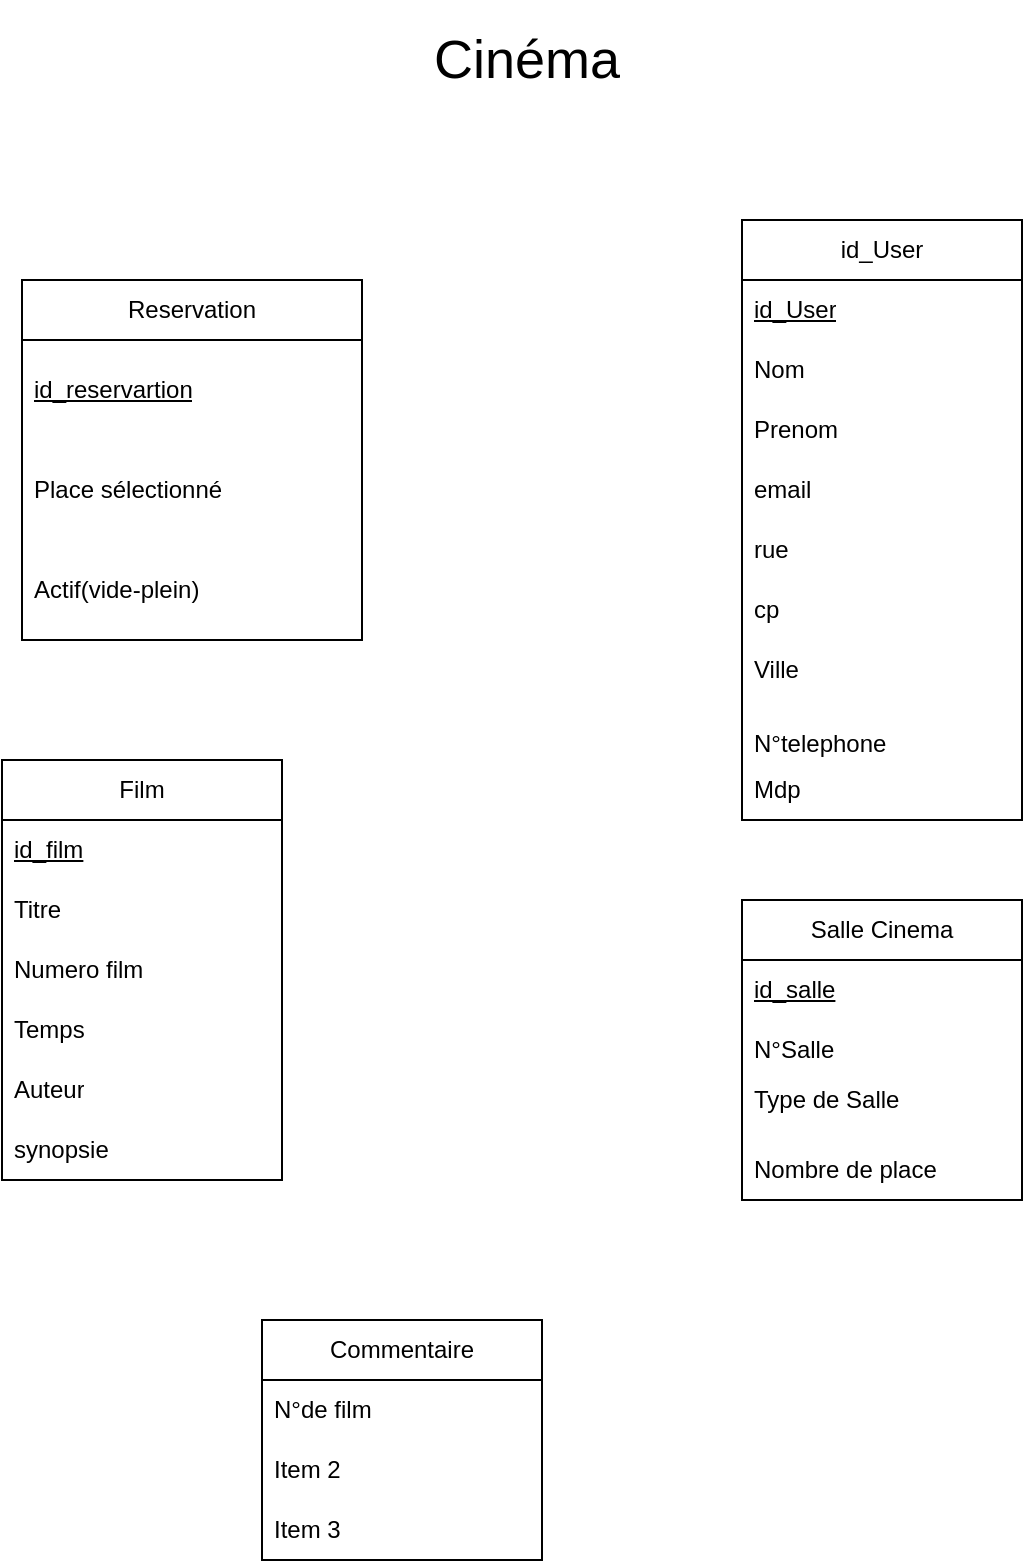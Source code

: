 <mxfile version="22.1.5" type="device">
  <diagram name="Page-1" id="dKhvRoD4ohJ00_OikvO2">
    <mxGraphModel dx="794" dy="422" grid="1" gridSize="10" guides="1" tooltips="1" connect="1" arrows="1" fold="1" page="1" pageScale="1" pageWidth="827" pageHeight="1169" math="0" shadow="0">
      <root>
        <mxCell id="0" />
        <mxCell id="1" parent="0" />
        <mxCell id="acUhJ0ISKE8Ojgcq4XuN-1" value="&lt;div&gt;Reservation &lt;/div&gt;" style="swimlane;fontStyle=0;childLayout=stackLayout;horizontal=1;startSize=30;horizontalStack=0;resizeParent=1;resizeParentMax=0;resizeLast=0;collapsible=1;marginBottom=0;whiteSpace=wrap;html=1;" vertex="1" parent="1">
          <mxGeometry x="110" y="140" width="170" height="180" as="geometry" />
        </mxCell>
        <mxCell id="acUhJ0ISKE8Ojgcq4XuN-2" value="&lt;div&gt;&lt;u&gt;id_reservartion&lt;/u&gt;&lt;/div&gt;" style="text;strokeColor=none;fillColor=none;align=left;verticalAlign=middle;spacingLeft=4;spacingRight=4;overflow=hidden;points=[[0,0.5],[1,0.5]];portConstraint=eastwest;rotatable=0;whiteSpace=wrap;html=1;" vertex="1" parent="acUhJ0ISKE8Ojgcq4XuN-1">
          <mxGeometry y="30" width="170" height="50" as="geometry" />
        </mxCell>
        <mxCell id="acUhJ0ISKE8Ojgcq4XuN-22" value="Place sélectionné " style="text;strokeColor=none;fillColor=none;align=left;verticalAlign=middle;spacingLeft=4;spacingRight=4;overflow=hidden;points=[[0,0.5],[1,0.5]];portConstraint=eastwest;rotatable=0;whiteSpace=wrap;html=1;" vertex="1" parent="acUhJ0ISKE8Ojgcq4XuN-1">
          <mxGeometry y="80" width="170" height="50" as="geometry" />
        </mxCell>
        <mxCell id="acUhJ0ISKE8Ojgcq4XuN-35" value="&lt;div&gt;Actif(vide-plein)&lt;/div&gt;" style="text;strokeColor=none;fillColor=none;align=left;verticalAlign=middle;spacingLeft=4;spacingRight=4;overflow=hidden;points=[[0,0.5],[1,0.5]];portConstraint=eastwest;rotatable=0;whiteSpace=wrap;html=1;" vertex="1" parent="acUhJ0ISKE8Ojgcq4XuN-1">
          <mxGeometry y="130" width="170" height="50" as="geometry" />
        </mxCell>
        <mxCell id="acUhJ0ISKE8Ojgcq4XuN-5" value="id_User" style="swimlane;fontStyle=0;childLayout=stackLayout;horizontal=1;startSize=30;horizontalStack=0;resizeParent=1;resizeParentMax=0;resizeLast=0;collapsible=1;marginBottom=0;whiteSpace=wrap;html=1;" vertex="1" parent="1">
          <mxGeometry x="470" y="110" width="140" height="300" as="geometry" />
        </mxCell>
        <mxCell id="acUhJ0ISKE8Ojgcq4XuN-6" value="&lt;u&gt;id_User&lt;/u&gt;" style="text;strokeColor=none;fillColor=none;align=left;verticalAlign=middle;spacingLeft=4;spacingRight=4;overflow=hidden;points=[[0,0.5],[1,0.5]];portConstraint=eastwest;rotatable=0;whiteSpace=wrap;html=1;" vertex="1" parent="acUhJ0ISKE8Ojgcq4XuN-5">
          <mxGeometry y="30" width="140" height="30" as="geometry" />
        </mxCell>
        <mxCell id="acUhJ0ISKE8Ojgcq4XuN-7" value="Nom" style="text;strokeColor=none;fillColor=none;align=left;verticalAlign=middle;spacingLeft=4;spacingRight=4;overflow=hidden;points=[[0,0.5],[1,0.5]];portConstraint=eastwest;rotatable=0;whiteSpace=wrap;html=1;" vertex="1" parent="acUhJ0ISKE8Ojgcq4XuN-5">
          <mxGeometry y="60" width="140" height="30" as="geometry" />
        </mxCell>
        <mxCell id="acUhJ0ISKE8Ojgcq4XuN-8" value="Prenom" style="text;strokeColor=none;fillColor=none;align=left;verticalAlign=middle;spacingLeft=4;spacingRight=4;overflow=hidden;points=[[0,0.5],[1,0.5]];portConstraint=eastwest;rotatable=0;whiteSpace=wrap;html=1;" vertex="1" parent="acUhJ0ISKE8Ojgcq4XuN-5">
          <mxGeometry y="90" width="140" height="30" as="geometry" />
        </mxCell>
        <mxCell id="acUhJ0ISKE8Ojgcq4XuN-25" value="email" style="text;strokeColor=none;fillColor=none;align=left;verticalAlign=middle;spacingLeft=4;spacingRight=4;overflow=hidden;points=[[0,0.5],[1,0.5]];portConstraint=eastwest;rotatable=0;whiteSpace=wrap;html=1;" vertex="1" parent="acUhJ0ISKE8Ojgcq4XuN-5">
          <mxGeometry y="120" width="140" height="30" as="geometry" />
        </mxCell>
        <mxCell id="acUhJ0ISKE8Ojgcq4XuN-26" value="&lt;div&gt;rue &lt;br&gt;&lt;/div&gt;" style="text;strokeColor=none;fillColor=none;align=left;verticalAlign=middle;spacingLeft=4;spacingRight=4;overflow=hidden;points=[[0,0.5],[1,0.5]];portConstraint=eastwest;rotatable=0;whiteSpace=wrap;html=1;" vertex="1" parent="acUhJ0ISKE8Ojgcq4XuN-5">
          <mxGeometry y="150" width="140" height="30" as="geometry" />
        </mxCell>
        <mxCell id="acUhJ0ISKE8Ojgcq4XuN-27" value="cp" style="text;strokeColor=none;fillColor=none;align=left;verticalAlign=middle;spacingLeft=4;spacingRight=4;overflow=hidden;points=[[0,0.5],[1,0.5]];portConstraint=eastwest;rotatable=0;whiteSpace=wrap;html=1;" vertex="1" parent="acUhJ0ISKE8Ojgcq4XuN-5">
          <mxGeometry y="180" width="140" height="30" as="geometry" />
        </mxCell>
        <mxCell id="acUhJ0ISKE8Ojgcq4XuN-28" value="Ville" style="text;strokeColor=none;fillColor=none;align=left;verticalAlign=middle;spacingLeft=4;spacingRight=4;overflow=hidden;points=[[0,0.5],[1,0.5]];portConstraint=eastwest;rotatable=0;whiteSpace=wrap;html=1;" vertex="1" parent="acUhJ0ISKE8Ojgcq4XuN-5">
          <mxGeometry y="210" width="140" height="30" as="geometry" />
        </mxCell>
        <mxCell id="acUhJ0ISKE8Ojgcq4XuN-29" value="&lt;p style=&quot;line-height: 130%;&quot;&gt;N°telephone &lt;/p&gt;" style="text;strokeColor=none;fillColor=none;align=left;verticalAlign=middle;spacingLeft=4;spacingRight=4;overflow=hidden;points=[[0,0.5],[1,0.5]];portConstraint=eastwest;rotatable=0;whiteSpace=wrap;html=1;" vertex="1" parent="acUhJ0ISKE8Ojgcq4XuN-5">
          <mxGeometry y="240" width="140" height="30" as="geometry" />
        </mxCell>
        <mxCell id="acUhJ0ISKE8Ojgcq4XuN-30" value="Mdp" style="text;strokeColor=none;fillColor=none;align=left;verticalAlign=middle;spacingLeft=4;spacingRight=4;overflow=hidden;points=[[0,0.5],[1,0.5]];portConstraint=eastwest;rotatable=0;whiteSpace=wrap;html=1;" vertex="1" parent="acUhJ0ISKE8Ojgcq4XuN-5">
          <mxGeometry y="270" width="140" height="30" as="geometry" />
        </mxCell>
        <mxCell id="acUhJ0ISKE8Ojgcq4XuN-9" value="Film" style="swimlane;fontStyle=0;childLayout=stackLayout;horizontal=1;startSize=30;horizontalStack=0;resizeParent=1;resizeParentMax=0;resizeLast=0;collapsible=1;marginBottom=0;whiteSpace=wrap;html=1;" vertex="1" parent="1">
          <mxGeometry x="100" y="380" width="140" height="210" as="geometry" />
        </mxCell>
        <mxCell id="acUhJ0ISKE8Ojgcq4XuN-10" value="&lt;u&gt;id_film&lt;/u&gt;" style="text;strokeColor=none;fillColor=none;align=left;verticalAlign=middle;spacingLeft=4;spacingRight=4;overflow=hidden;points=[[0,0.5],[1,0.5]];portConstraint=eastwest;rotatable=0;whiteSpace=wrap;html=1;" vertex="1" parent="acUhJ0ISKE8Ojgcq4XuN-9">
          <mxGeometry y="30" width="140" height="30" as="geometry" />
        </mxCell>
        <mxCell id="acUhJ0ISKE8Ojgcq4XuN-11" value="Titre" style="text;strokeColor=none;fillColor=none;align=left;verticalAlign=middle;spacingLeft=4;spacingRight=4;overflow=hidden;points=[[0,0.5],[1,0.5]];portConstraint=eastwest;rotatable=0;whiteSpace=wrap;html=1;" vertex="1" parent="acUhJ0ISKE8Ojgcq4XuN-9">
          <mxGeometry y="60" width="140" height="30" as="geometry" />
        </mxCell>
        <mxCell id="acUhJ0ISKE8Ojgcq4XuN-12" value="&lt;div&gt;Numero film&lt;/div&gt;" style="text;strokeColor=none;fillColor=none;align=left;verticalAlign=middle;spacingLeft=4;spacingRight=4;overflow=hidden;points=[[0,0.5],[1,0.5]];portConstraint=eastwest;rotatable=0;whiteSpace=wrap;html=1;" vertex="1" parent="acUhJ0ISKE8Ojgcq4XuN-9">
          <mxGeometry y="90" width="140" height="30" as="geometry" />
        </mxCell>
        <mxCell id="acUhJ0ISKE8Ojgcq4XuN-31" value="&lt;div&gt;Temps&lt;/div&gt;" style="text;strokeColor=none;fillColor=none;align=left;verticalAlign=middle;spacingLeft=4;spacingRight=4;overflow=hidden;points=[[0,0.5],[1,0.5]];portConstraint=eastwest;rotatable=0;whiteSpace=wrap;html=1;" vertex="1" parent="acUhJ0ISKE8Ojgcq4XuN-9">
          <mxGeometry y="120" width="140" height="30" as="geometry" />
        </mxCell>
        <mxCell id="acUhJ0ISKE8Ojgcq4XuN-32" value="Auteur " style="text;strokeColor=none;fillColor=none;align=left;verticalAlign=middle;spacingLeft=4;spacingRight=4;overflow=hidden;points=[[0,0.5],[1,0.5]];portConstraint=eastwest;rotatable=0;whiteSpace=wrap;html=1;" vertex="1" parent="acUhJ0ISKE8Ojgcq4XuN-9">
          <mxGeometry y="150" width="140" height="30" as="geometry" />
        </mxCell>
        <mxCell id="acUhJ0ISKE8Ojgcq4XuN-33" value="synopsie" style="text;strokeColor=none;fillColor=none;align=left;verticalAlign=middle;spacingLeft=4;spacingRight=4;overflow=hidden;points=[[0,0.5],[1,0.5]];portConstraint=eastwest;rotatable=0;whiteSpace=wrap;html=1;" vertex="1" parent="acUhJ0ISKE8Ojgcq4XuN-9">
          <mxGeometry y="180" width="140" height="30" as="geometry" />
        </mxCell>
        <mxCell id="acUhJ0ISKE8Ojgcq4XuN-13" value="&lt;div&gt;Salle Cinema&lt;/div&gt;" style="swimlane;fontStyle=0;childLayout=stackLayout;horizontal=1;startSize=30;horizontalStack=0;resizeParent=1;resizeParentMax=0;resizeLast=0;collapsible=1;marginBottom=0;whiteSpace=wrap;html=1;" vertex="1" parent="1">
          <mxGeometry x="470" y="450" width="140" height="150" as="geometry" />
        </mxCell>
        <mxCell id="acUhJ0ISKE8Ojgcq4XuN-14" value="&lt;u&gt;id_salle&lt;/u&gt;" style="text;strokeColor=none;fillColor=none;align=left;verticalAlign=middle;spacingLeft=4;spacingRight=4;overflow=hidden;points=[[0,0.5],[1,0.5]];portConstraint=eastwest;rotatable=0;whiteSpace=wrap;html=1;" vertex="1" parent="acUhJ0ISKE8Ojgcq4XuN-13">
          <mxGeometry y="30" width="140" height="30" as="geometry" />
        </mxCell>
        <mxCell id="acUhJ0ISKE8Ojgcq4XuN-15" value="N°Salle" style="text;strokeColor=none;fillColor=none;align=left;verticalAlign=middle;spacingLeft=4;spacingRight=4;overflow=hidden;points=[[0,0.5],[1,0.5]];portConstraint=eastwest;rotatable=0;whiteSpace=wrap;html=1;" vertex="1" parent="acUhJ0ISKE8Ojgcq4XuN-13">
          <mxGeometry y="60" width="140" height="30" as="geometry" />
        </mxCell>
        <mxCell id="acUhJ0ISKE8Ojgcq4XuN-16" value="&lt;div&gt;Type de Salle &lt;br&gt;&lt;/div&gt;&lt;div&gt;&lt;br&gt;&lt;/div&gt;" style="text;strokeColor=none;fillColor=none;align=left;verticalAlign=middle;spacingLeft=4;spacingRight=4;overflow=hidden;points=[[0,0.5],[1,0.5]];portConstraint=eastwest;rotatable=0;whiteSpace=wrap;html=1;" vertex="1" parent="acUhJ0ISKE8Ojgcq4XuN-13">
          <mxGeometry y="90" width="140" height="30" as="geometry" />
        </mxCell>
        <mxCell id="acUhJ0ISKE8Ojgcq4XuN-34" value="&lt;div&gt;Nombre de place &lt;br&gt;&lt;/div&gt;" style="text;strokeColor=none;fillColor=none;align=left;verticalAlign=middle;spacingLeft=4;spacingRight=4;overflow=hidden;points=[[0,0.5],[1,0.5]];portConstraint=eastwest;rotatable=0;whiteSpace=wrap;html=1;" vertex="1" parent="acUhJ0ISKE8Ojgcq4XuN-13">
          <mxGeometry y="120" width="140" height="30" as="geometry" />
        </mxCell>
        <mxCell id="acUhJ0ISKE8Ojgcq4XuN-17" value="&lt;div style=&quot;font-size: 27px;&quot;&gt;&lt;font style=&quot;font-size: 27px;&quot;&gt;Cinéma &lt;br&gt;&lt;/font&gt;&lt;/div&gt;" style="text;strokeColor=none;fillColor=none;align=left;verticalAlign=middle;spacingLeft=4;spacingRight=4;overflow=hidden;points=[[0,0.5],[1,0.5]];portConstraint=eastwest;rotatable=0;whiteSpace=wrap;html=1;" vertex="1" parent="1">
          <mxGeometry x="310" width="200" height="60" as="geometry" />
        </mxCell>
        <mxCell id="acUhJ0ISKE8Ojgcq4XuN-36" value="Commentaire " style="swimlane;fontStyle=0;childLayout=stackLayout;horizontal=1;startSize=30;horizontalStack=0;resizeParent=1;resizeParentMax=0;resizeLast=0;collapsible=1;marginBottom=0;whiteSpace=wrap;html=1;" vertex="1" parent="1">
          <mxGeometry x="230" y="660" width="140" height="120" as="geometry" />
        </mxCell>
        <mxCell id="acUhJ0ISKE8Ojgcq4XuN-37" value="&lt;div&gt;N°de film&lt;/div&gt;" style="text;strokeColor=none;fillColor=none;align=left;verticalAlign=middle;spacingLeft=4;spacingRight=4;overflow=hidden;points=[[0,0.5],[1,0.5]];portConstraint=eastwest;rotatable=0;whiteSpace=wrap;html=1;" vertex="1" parent="acUhJ0ISKE8Ojgcq4XuN-36">
          <mxGeometry y="30" width="140" height="30" as="geometry" />
        </mxCell>
        <mxCell id="acUhJ0ISKE8Ojgcq4XuN-38" value="Item 2" style="text;strokeColor=none;fillColor=none;align=left;verticalAlign=middle;spacingLeft=4;spacingRight=4;overflow=hidden;points=[[0,0.5],[1,0.5]];portConstraint=eastwest;rotatable=0;whiteSpace=wrap;html=1;" vertex="1" parent="acUhJ0ISKE8Ojgcq4XuN-36">
          <mxGeometry y="60" width="140" height="30" as="geometry" />
        </mxCell>
        <mxCell id="acUhJ0ISKE8Ojgcq4XuN-39" value="Item 3" style="text;strokeColor=none;fillColor=none;align=left;verticalAlign=middle;spacingLeft=4;spacingRight=4;overflow=hidden;points=[[0,0.5],[1,0.5]];portConstraint=eastwest;rotatable=0;whiteSpace=wrap;html=1;" vertex="1" parent="acUhJ0ISKE8Ojgcq4XuN-36">
          <mxGeometry y="90" width="140" height="30" as="geometry" />
        </mxCell>
      </root>
    </mxGraphModel>
  </diagram>
</mxfile>
